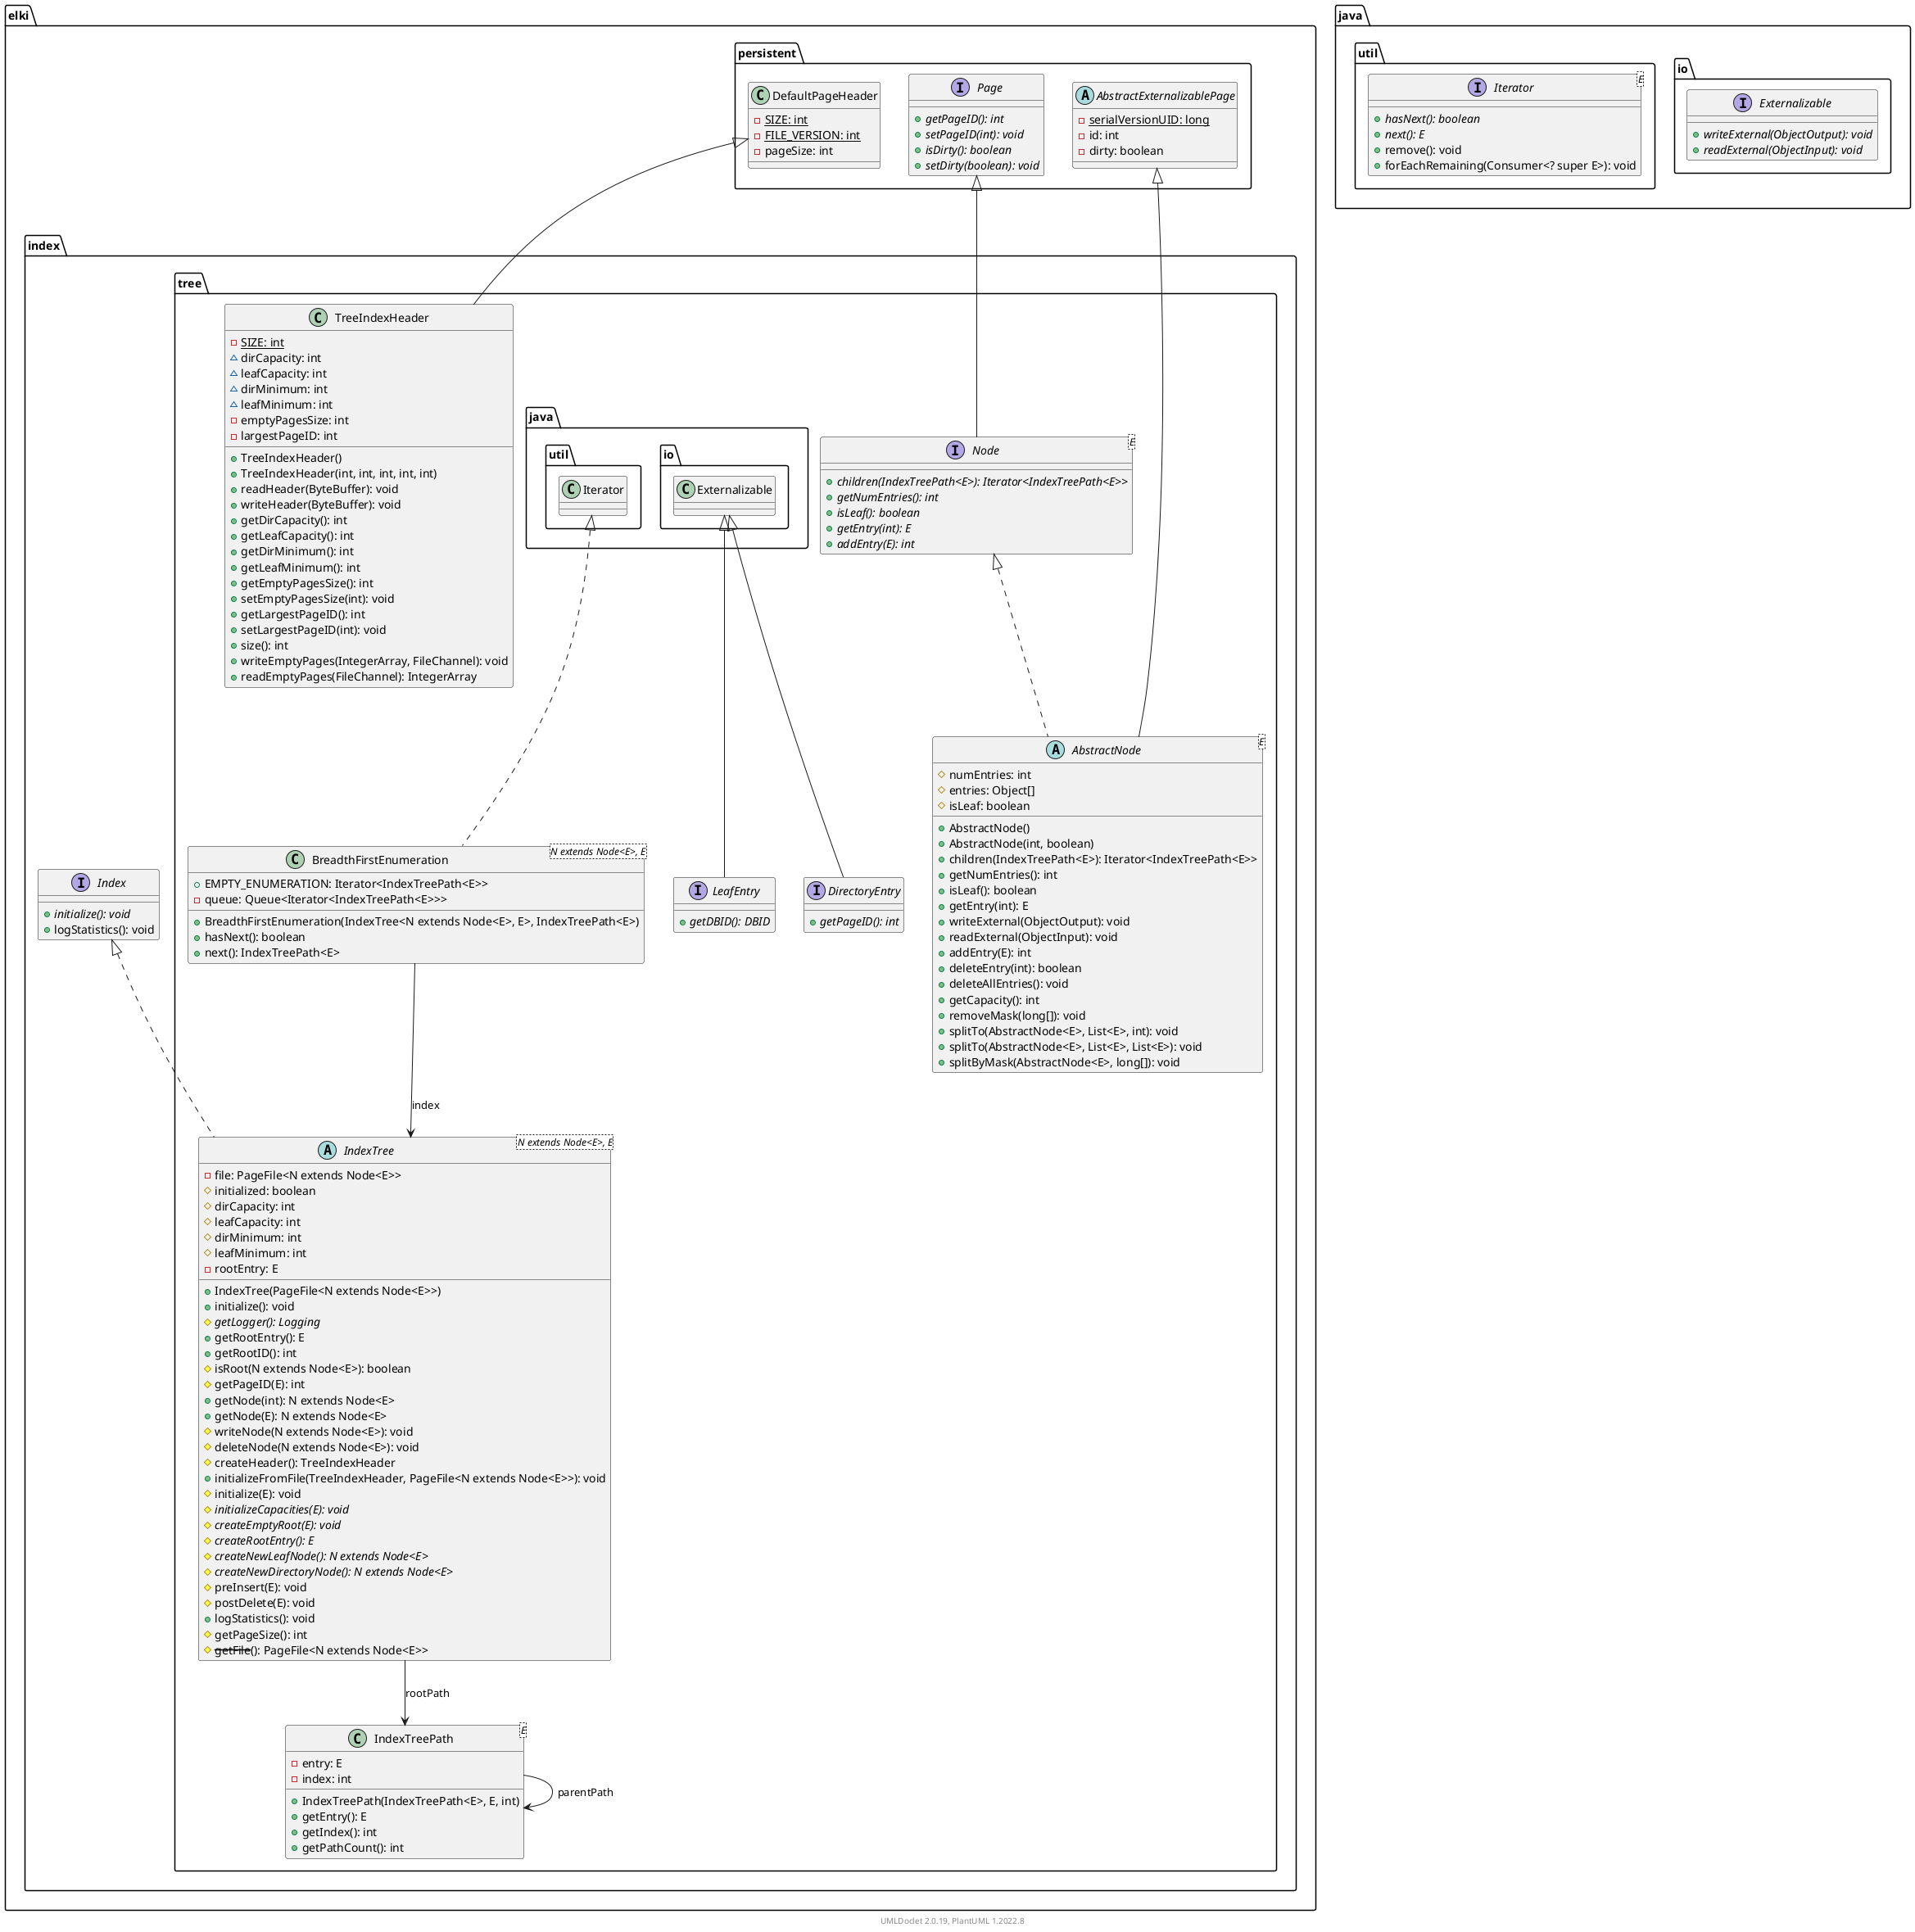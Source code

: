 @startuml
    remove .*\.(Instance|Par|Parameterizer|Factory)$
    namespace elki.index.tree {

        class TreeIndexHeader [[TreeIndexHeader.html]] {
            {static} -SIZE: int
            ~dirCapacity: int
            ~leafCapacity: int
            ~dirMinimum: int
            ~leafMinimum: int
            -emptyPagesSize: int
            -largestPageID: int
            +TreeIndexHeader()
            +TreeIndexHeader(int, int, int, int, int)
            +readHeader(ByteBuffer): void
            +writeHeader(ByteBuffer): void
            +getDirCapacity(): int
            +getLeafCapacity(): int
            +getDirMinimum(): int
            +getLeafMinimum(): int
            +getEmptyPagesSize(): int
            +setEmptyPagesSize(int): void
            +getLargestPageID(): int
            +setLargestPageID(int): void
            +size(): int
            +writeEmptyPages(IntegerArray, FileChannel): void
            +readEmptyPages(FileChannel): IntegerArray
        }

        abstract class AbstractNode<E> [[AbstractNode.html]] {
            #numEntries: int
            #entries: Object[]
            #isLeaf: boolean
            +AbstractNode()
            +AbstractNode(int, boolean)
            +children(IndexTreePath<E>): Iterator<IndexTreePath<E>>
            +getNumEntries(): int
            +isLeaf(): boolean
            +getEntry(int): E
            +writeExternal(ObjectOutput): void
            +readExternal(ObjectInput): void
            +addEntry(E): int
            +deleteEntry(int): boolean
            +deleteAllEntries(): void
            +getCapacity(): int
            +removeMask(long[]): void
            +splitTo(AbstractNode<E>, List<E>, int): void
            +splitTo(AbstractNode<E>, List<E>, List<E>): void
            +splitByMask(AbstractNode<E>, long[]): void
        }

        interface LeafEntry [[LeafEntry.html]] {
            {abstract} +getDBID(): DBID
        }

        interface DirectoryEntry [[DirectoryEntry.html]] {
            {abstract} +getPageID(): int
        }

        abstract class IndexTree<N extends Node<E>, E> [[IndexTree.html]] {
            -file: PageFile<N extends Node<E>>
            #initialized: boolean
            #dirCapacity: int
            #leafCapacity: int
            #dirMinimum: int
            #leafMinimum: int
            -rootEntry: E
            +IndexTree(PageFile<N extends Node<E>>)
            +initialize(): void
            {abstract} #getLogger(): Logging
            +getRootEntry(): E
            +getRootID(): int
            #isRoot(N extends Node<E>): boolean
            #getPageID(E): int
            +getNode(int): N extends Node<E>
            +getNode(E): N extends Node<E>
            #writeNode(N extends Node<E>): void
            #deleteNode(N extends Node<E>): void
            #createHeader(): TreeIndexHeader
            +initializeFromFile(TreeIndexHeader, PageFile<N extends Node<E>>): void
            #initialize(E): void
            {abstract} #initializeCapacities(E): void
            {abstract} #createEmptyRoot(E): void
            {abstract} #createRootEntry(): E
            {abstract} #createNewLeafNode(): N extends Node<E>
            {abstract} #createNewDirectoryNode(): N extends Node<E>
            #preInsert(E): void
            #postDelete(E): void
            +logStatistics(): void
            #getPageSize(): int
            #--getFile--(): PageFile<N extends Node<E>>
        }

        class IndexTreePath<E> [[IndexTreePath.html]] {
            -entry: E
            -index: int
            +IndexTreePath(IndexTreePath<E>, E, int)
            +getEntry(): E
            +getIndex(): int
            +getPathCount(): int
        }

        class BreadthFirstEnumeration<N extends Node<E>, E> [[BreadthFirstEnumeration.html]] {
            +EMPTY_ENUMERATION: Iterator<IndexTreePath<E>>
            -queue: Queue<Iterator<IndexTreePath<E>>>
            +BreadthFirstEnumeration(IndexTree<N extends Node<E>, E>, IndexTreePath<E>)
            +hasNext(): boolean
            +next(): IndexTreePath<E>
        }

        interface Node<E> [[Node.html]] {
            {abstract} +children(IndexTreePath<E>): Iterator<IndexTreePath<E>>
            {abstract} +getNumEntries(): int
            {abstract} +isLeaf(): boolean
            {abstract} +getEntry(int): E
            {abstract} +addEntry(E): int
        }

        elki.persistent.DefaultPageHeader <|-- TreeIndexHeader
        elki.persistent.AbstractExternalizablePage <|-- AbstractNode
        Node <|.. AbstractNode
        java.io.Externalizable <|-- LeafEntry
        java.io.Externalizable <|-- DirectoryEntry
        elki.index.Index <|.. IndexTree
        IndexTree --> IndexTreePath: rootPath
        IndexTreePath --> IndexTreePath: parentPath
        java.util.Iterator <|.. BreadthFirstEnumeration
        BreadthFirstEnumeration --> IndexTree: index
        elki.persistent.Page <|-- Node
    }

    namespace elki.persistent {
        class DefaultPageHeader [[../../persistent/DefaultPageHeader.html]] {
            {static} -SIZE: int
            {static} -FILE_VERSION: int
            -pageSize: int
        }
        abstract class AbstractExternalizablePage [[../../persistent/AbstractExternalizablePage.html]] {
            {static} -serialVersionUID: long
            -id: int
            -dirty: boolean
        }
        interface Page [[../../persistent/Page.html]] {
            {abstract} +getPageID(): int
            {abstract} +setPageID(int): void
            {abstract} +isDirty(): boolean
            {abstract} +setDirty(boolean): void
        }
    }

    namespace java.io {
        interface Externalizable {
            {abstract} +writeExternal(ObjectOutput): void
            {abstract} +readExternal(ObjectInput): void
        }
    }

    namespace elki.index {
        interface Index [[../Index.html]] {
            {abstract} +initialize(): void
            +logStatistics(): void
        }
    }

    namespace java.util {
        interface Iterator<E> {
            {abstract} +hasNext(): boolean
            {abstract} +next(): E
            +remove(): void
            +forEachRemaining(Consumer<? super E>): void
        }
    }

    center footer UMLDoclet 2.0.19, PlantUML 1.2022.8
@enduml
